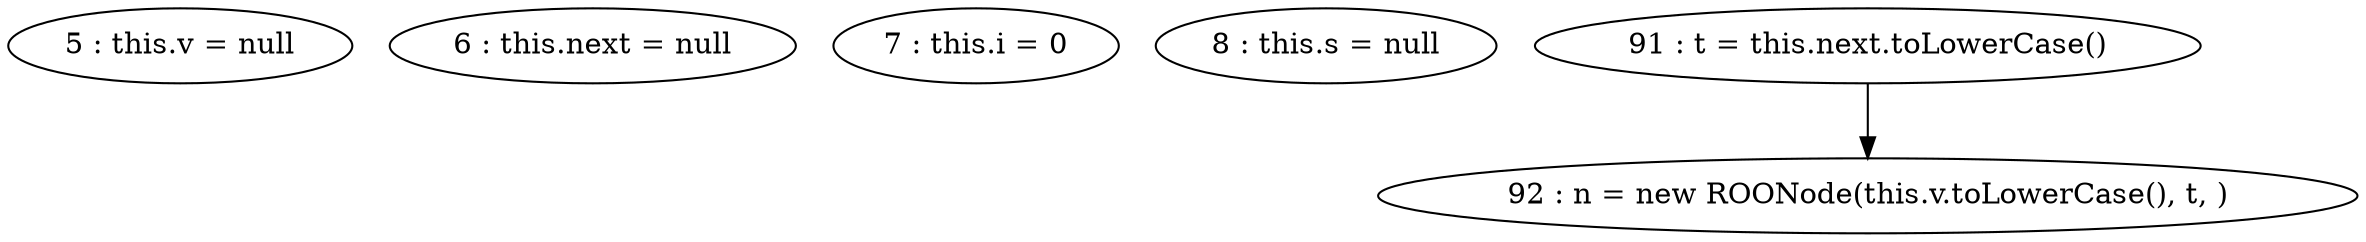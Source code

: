digraph G {
"5 : this.v = null"
"6 : this.next = null"
"7 : this.i = 0"
"8 : this.s = null"
"91 : t = this.next.toLowerCase()"
"91 : t = this.next.toLowerCase()" -> "92 : n = new ROONode(this.v.toLowerCase(), t, )"
"92 : n = new ROONode(this.v.toLowerCase(), t, )"
}
